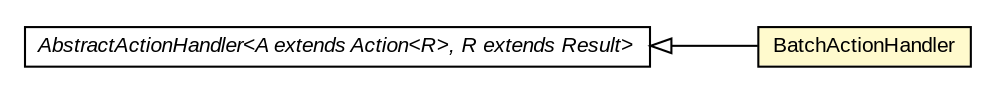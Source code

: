 #!/usr/local/bin/dot
#
# Class diagram 
# Generated by UMLGraph version R5_6-24-gf6e263 (http://www.umlgraph.org/)
#

digraph G {
	edge [fontname="arial",fontsize=10,labelfontname="arial",labelfontsize=10];
	node [fontname="arial",fontsize=10,shape=plaintext];
	nodesep=0.25;
	ranksep=0.5;
	rankdir=LR;
	// com.gwtplatform.dispatch.rpc.server.actionhandler.BatchActionHandler
	c146402 [label=<<table title="com.gwtplatform.dispatch.rpc.server.actionhandler.BatchActionHandler" border="0" cellborder="1" cellspacing="0" cellpadding="2" port="p" bgcolor="lemonChiffon" href="./BatchActionHandler.html">
		<tr><td><table border="0" cellspacing="0" cellpadding="1">
<tr><td align="center" balign="center"> BatchActionHandler </td></tr>
		</table></td></tr>
		</table>>, URL="./BatchActionHandler.html", fontname="arial", fontcolor="black", fontsize=10.0];
	// com.gwtplatform.dispatch.rpc.server.actionhandler.AbstractActionHandler<A extends com.gwtplatform.dispatch.rpc.shared.Action<R>, R extends com.gwtplatform.dispatch.rpc.shared.Result>
	c146405 [label=<<table title="com.gwtplatform.dispatch.rpc.server.actionhandler.AbstractActionHandler" border="0" cellborder="1" cellspacing="0" cellpadding="2" port="p" href="./AbstractActionHandler.html">
		<tr><td><table border="0" cellspacing="0" cellpadding="1">
<tr><td align="center" balign="center"><font face="arial italic"> AbstractActionHandler&lt;A extends Action&lt;R&gt;, R extends Result&gt; </font></td></tr>
		</table></td></tr>
		</table>>, URL="./AbstractActionHandler.html", fontname="arial", fontcolor="black", fontsize=10.0];
	//com.gwtplatform.dispatch.rpc.server.actionhandler.BatchActionHandler extends com.gwtplatform.dispatch.rpc.server.actionhandler.AbstractActionHandler<com.gwtplatform.dispatch.rpc.shared.BatchAction, com.gwtplatform.dispatch.rpc.shared.BatchResult>
	c146405:p -> c146402:p [dir=back,arrowtail=empty];
}

